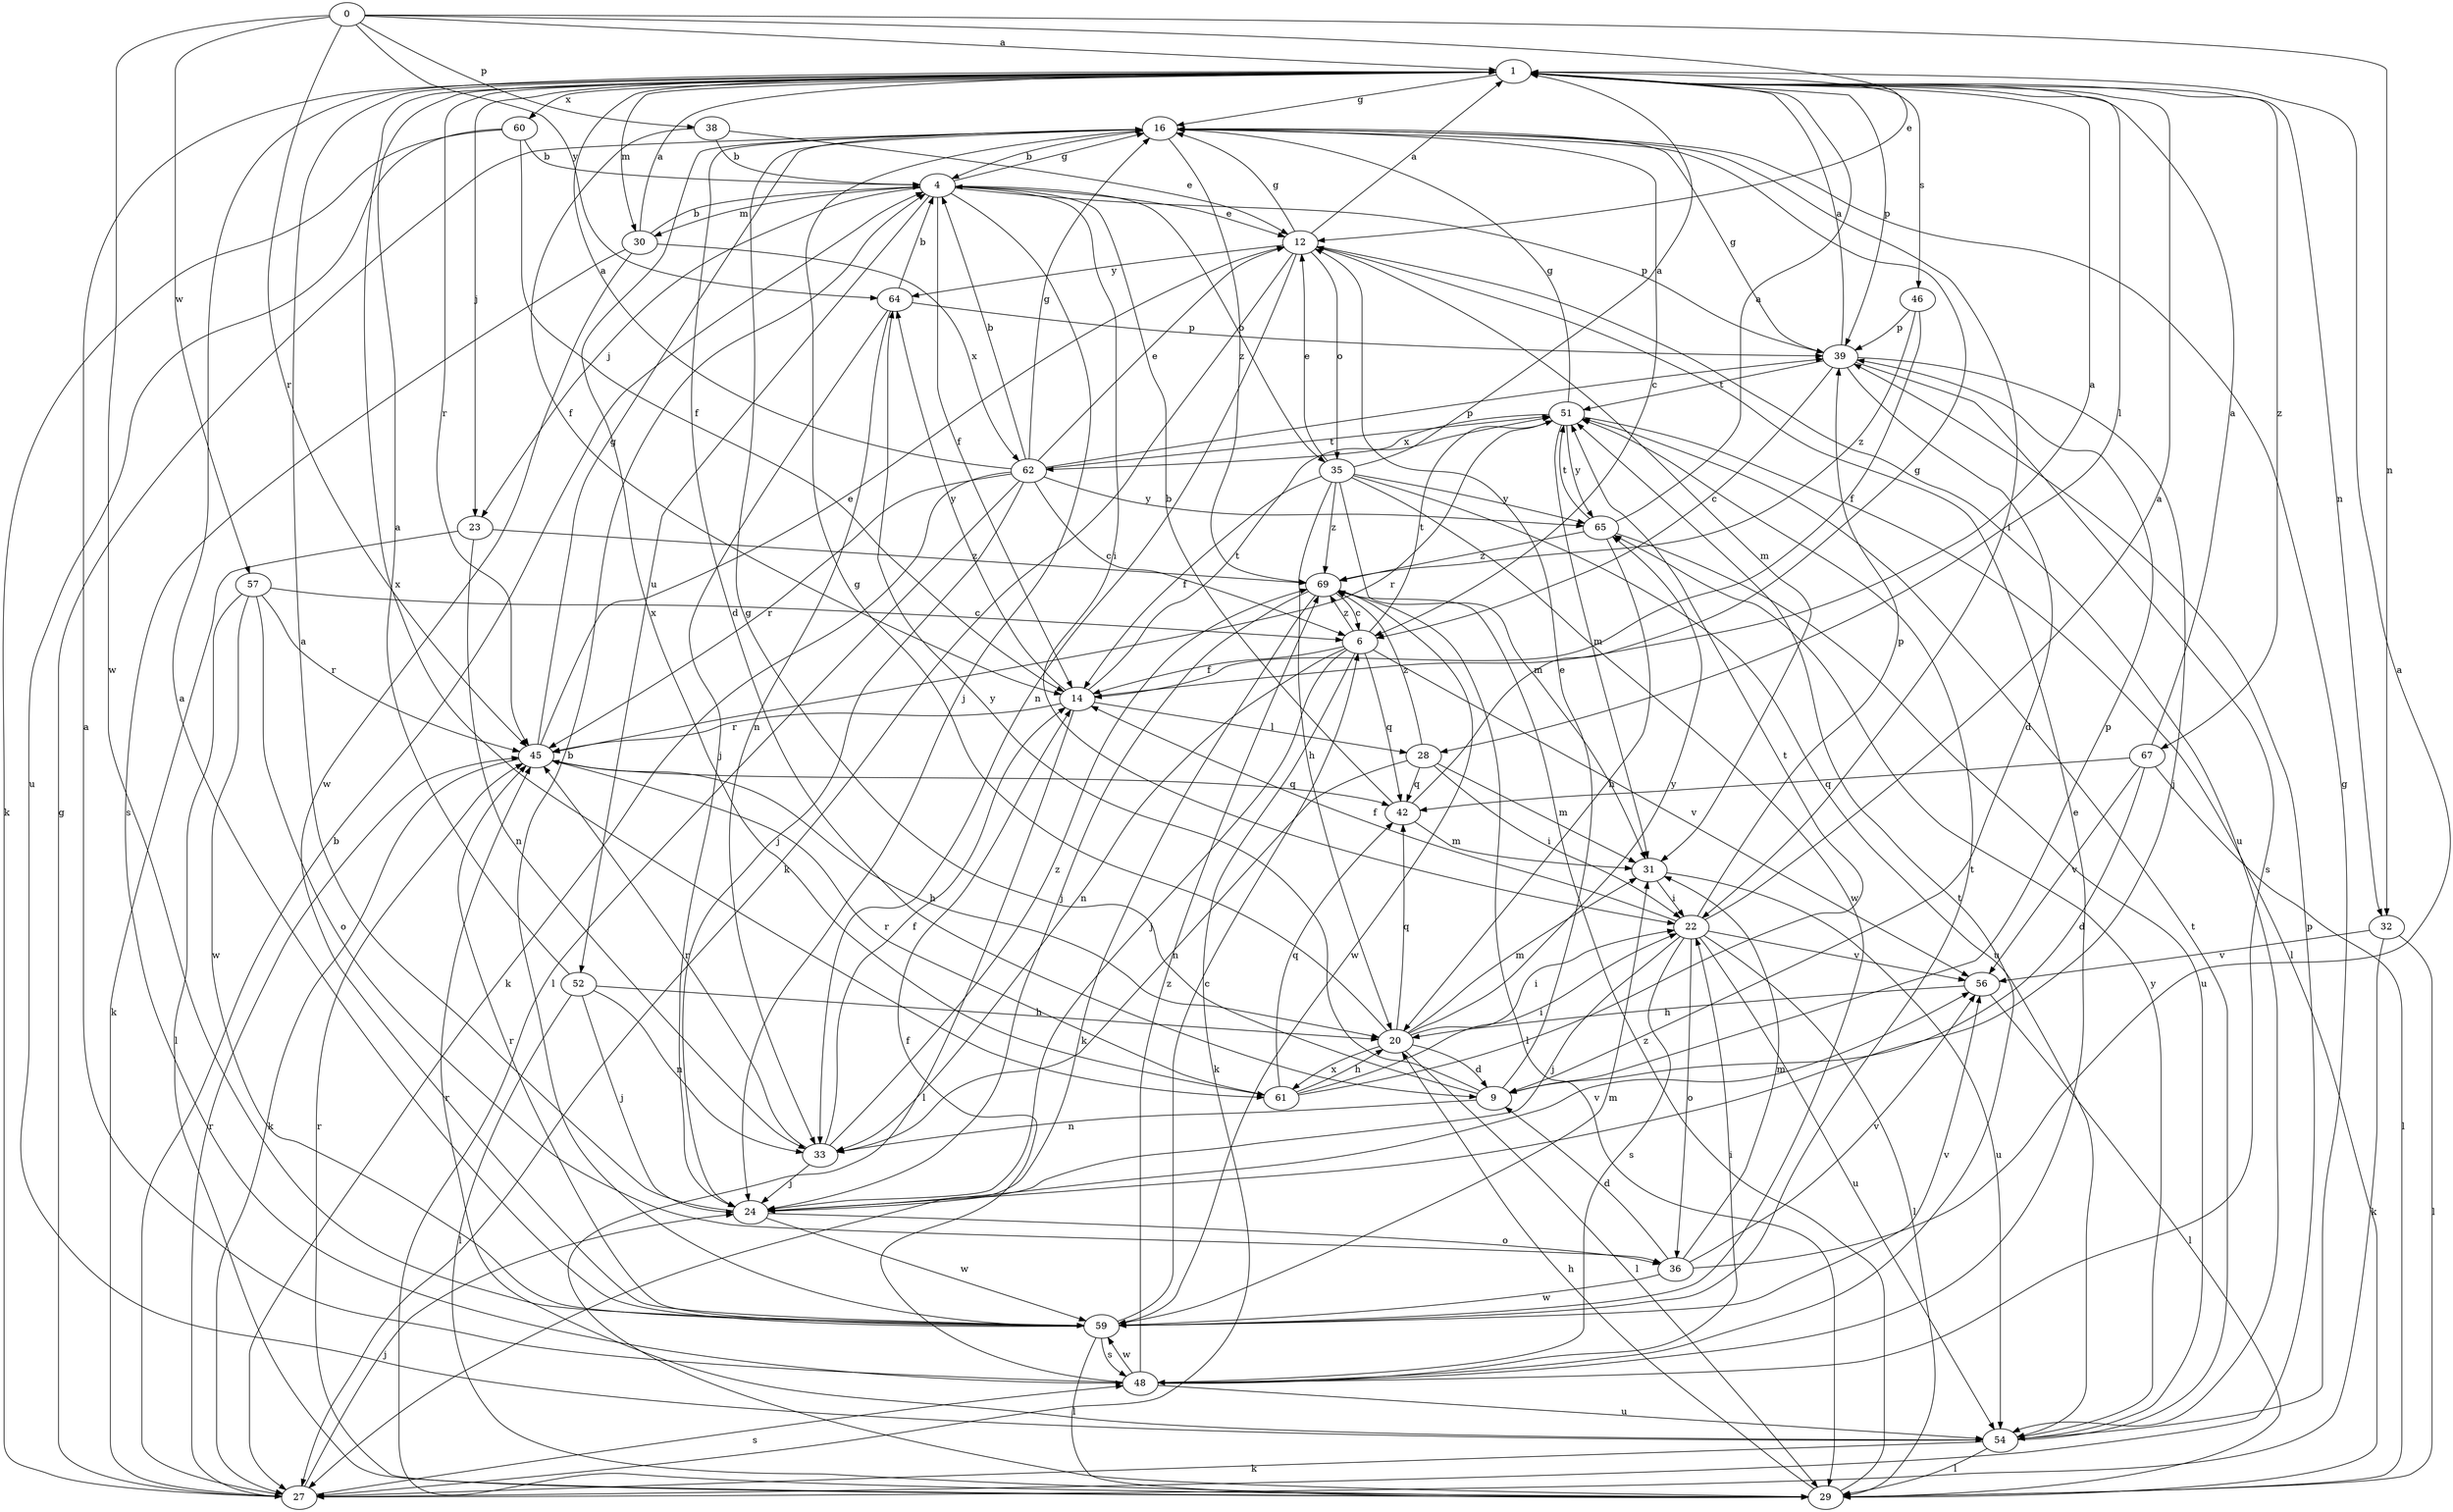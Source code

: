 strict digraph  {
0;
1;
4;
6;
9;
12;
14;
16;
20;
22;
23;
24;
27;
28;
29;
30;
31;
32;
33;
35;
36;
38;
39;
42;
45;
46;
48;
51;
52;
54;
56;
57;
59;
60;
61;
62;
64;
65;
67;
69;
0 -> 1  [label=a];
0 -> 12  [label=e];
0 -> 32  [label=n];
0 -> 38  [label=p];
0 -> 45  [label=r];
0 -> 57  [label=w];
0 -> 59  [label=w];
0 -> 64  [label=y];
1 -> 16  [label=g];
1 -> 23  [label=j];
1 -> 28  [label=l];
1 -> 30  [label=m];
1 -> 32  [label=n];
1 -> 39  [label=p];
1 -> 45  [label=r];
1 -> 46  [label=s];
1 -> 60  [label=x];
1 -> 61  [label=x];
1 -> 67  [label=z];
4 -> 12  [label=e];
4 -> 14  [label=f];
4 -> 16  [label=g];
4 -> 22  [label=i];
4 -> 23  [label=j];
4 -> 24  [label=j];
4 -> 30  [label=m];
4 -> 35  [label=o];
4 -> 39  [label=p];
4 -> 52  [label=u];
6 -> 14  [label=f];
6 -> 24  [label=j];
6 -> 27  [label=k];
6 -> 33  [label=n];
6 -> 42  [label=q];
6 -> 51  [label=t];
6 -> 56  [label=v];
6 -> 69  [label=z];
9 -> 12  [label=e];
9 -> 16  [label=g];
9 -> 33  [label=n];
9 -> 39  [label=p];
9 -> 64  [label=y];
12 -> 1  [label=a];
12 -> 16  [label=g];
12 -> 27  [label=k];
12 -> 31  [label=m];
12 -> 33  [label=n];
12 -> 35  [label=o];
12 -> 54  [label=u];
12 -> 64  [label=y];
14 -> 1  [label=a];
14 -> 28  [label=l];
14 -> 29  [label=l];
14 -> 45  [label=r];
14 -> 51  [label=t];
14 -> 64  [label=y];
16 -> 4  [label=b];
16 -> 6  [label=c];
16 -> 9  [label=d];
16 -> 22  [label=i];
16 -> 61  [label=x];
16 -> 69  [label=z];
20 -> 9  [label=d];
20 -> 16  [label=g];
20 -> 22  [label=i];
20 -> 29  [label=l];
20 -> 31  [label=m];
20 -> 42  [label=q];
20 -> 61  [label=x];
20 -> 65  [label=y];
22 -> 1  [label=a];
22 -> 14  [label=f];
22 -> 24  [label=j];
22 -> 29  [label=l];
22 -> 36  [label=o];
22 -> 39  [label=p];
22 -> 48  [label=s];
22 -> 54  [label=u];
22 -> 56  [label=v];
23 -> 27  [label=k];
23 -> 33  [label=n];
23 -> 69  [label=z];
24 -> 1  [label=a];
24 -> 36  [label=o];
24 -> 56  [label=v];
24 -> 59  [label=w];
27 -> 4  [label=b];
27 -> 16  [label=g];
27 -> 24  [label=j];
27 -> 39  [label=p];
27 -> 45  [label=r];
27 -> 48  [label=s];
28 -> 22  [label=i];
28 -> 31  [label=m];
28 -> 33  [label=n];
28 -> 42  [label=q];
28 -> 69  [label=z];
29 -> 20  [label=h];
29 -> 45  [label=r];
29 -> 69  [label=z];
30 -> 1  [label=a];
30 -> 4  [label=b];
30 -> 48  [label=s];
30 -> 59  [label=w];
30 -> 62  [label=x];
31 -> 22  [label=i];
31 -> 54  [label=u];
32 -> 27  [label=k];
32 -> 29  [label=l];
32 -> 56  [label=v];
33 -> 14  [label=f];
33 -> 24  [label=j];
33 -> 45  [label=r];
33 -> 69  [label=z];
35 -> 1  [label=a];
35 -> 12  [label=e];
35 -> 14  [label=f];
35 -> 20  [label=h];
35 -> 31  [label=m];
35 -> 54  [label=u];
35 -> 59  [label=w];
35 -> 65  [label=y];
35 -> 69  [label=z];
36 -> 1  [label=a];
36 -> 9  [label=d];
36 -> 31  [label=m];
36 -> 56  [label=v];
36 -> 59  [label=w];
38 -> 4  [label=b];
38 -> 12  [label=e];
38 -> 14  [label=f];
39 -> 1  [label=a];
39 -> 6  [label=c];
39 -> 9  [label=d];
39 -> 16  [label=g];
39 -> 24  [label=j];
39 -> 48  [label=s];
39 -> 51  [label=t];
42 -> 4  [label=b];
42 -> 16  [label=g];
42 -> 31  [label=m];
45 -> 12  [label=e];
45 -> 16  [label=g];
45 -> 20  [label=h];
45 -> 27  [label=k];
45 -> 42  [label=q];
46 -> 14  [label=f];
46 -> 39  [label=p];
46 -> 69  [label=z];
48 -> 1  [label=a];
48 -> 12  [label=e];
48 -> 14  [label=f];
48 -> 22  [label=i];
48 -> 51  [label=t];
48 -> 54  [label=u];
48 -> 59  [label=w];
48 -> 69  [label=z];
51 -> 16  [label=g];
51 -> 29  [label=l];
51 -> 31  [label=m];
51 -> 45  [label=r];
51 -> 62  [label=x];
51 -> 65  [label=y];
52 -> 1  [label=a];
52 -> 20  [label=h];
52 -> 24  [label=j];
52 -> 29  [label=l];
52 -> 33  [label=n];
54 -> 16  [label=g];
54 -> 27  [label=k];
54 -> 29  [label=l];
54 -> 45  [label=r];
54 -> 51  [label=t];
54 -> 65  [label=y];
56 -> 20  [label=h];
56 -> 29  [label=l];
57 -> 6  [label=c];
57 -> 29  [label=l];
57 -> 36  [label=o];
57 -> 45  [label=r];
57 -> 59  [label=w];
59 -> 1  [label=a];
59 -> 4  [label=b];
59 -> 6  [label=c];
59 -> 29  [label=l];
59 -> 31  [label=m];
59 -> 45  [label=r];
59 -> 48  [label=s];
59 -> 51  [label=t];
59 -> 56  [label=v];
60 -> 4  [label=b];
60 -> 14  [label=f];
60 -> 27  [label=k];
60 -> 54  [label=u];
61 -> 20  [label=h];
61 -> 22  [label=i];
61 -> 42  [label=q];
61 -> 45  [label=r];
61 -> 51  [label=t];
62 -> 1  [label=a];
62 -> 4  [label=b];
62 -> 6  [label=c];
62 -> 12  [label=e];
62 -> 16  [label=g];
62 -> 24  [label=j];
62 -> 27  [label=k];
62 -> 29  [label=l];
62 -> 39  [label=p];
62 -> 45  [label=r];
62 -> 51  [label=t];
62 -> 65  [label=y];
64 -> 4  [label=b];
64 -> 24  [label=j];
64 -> 33  [label=n];
64 -> 39  [label=p];
65 -> 1  [label=a];
65 -> 20  [label=h];
65 -> 51  [label=t];
65 -> 54  [label=u];
65 -> 69  [label=z];
67 -> 1  [label=a];
67 -> 9  [label=d];
67 -> 29  [label=l];
67 -> 42  [label=q];
67 -> 56  [label=v];
69 -> 6  [label=c];
69 -> 24  [label=j];
69 -> 27  [label=k];
69 -> 29  [label=l];
69 -> 59  [label=w];
}
